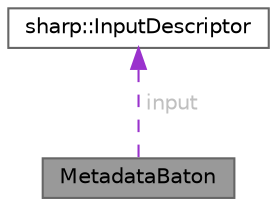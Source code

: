 digraph "MetadataBaton"
{
 // LATEX_PDF_SIZE
  bgcolor="transparent";
  edge [fontname=Helvetica,fontsize=10,labelfontname=Helvetica,labelfontsize=10];
  node [fontname=Helvetica,fontsize=10,shape=box,height=0.2,width=0.4];
  Node1 [id="Node000001",label="MetadataBaton",height=0.2,width=0.4,color="gray40", fillcolor="grey60", style="filled", fontcolor="black",tooltip=" "];
  Node2 -> Node1 [id="edge1_Node000001_Node000002",dir="back",color="darkorchid3",style="dashed",tooltip=" ",label=<<TABLE CELLBORDER="0" BORDER="0"><TR><TD VALIGN="top" ALIGN="LEFT" CELLPADDING="1" CELLSPACING="0">input</TD></TR>
</TABLE>> ,fontcolor="grey" ];
  Node2 [id="Node000002",label="sharp::InputDescriptor",height=0.2,width=0.4,color="gray40", fillcolor="white", style="filled",URL="$structsharp_1_1_input_descriptor.html",tooltip=" "];
}
